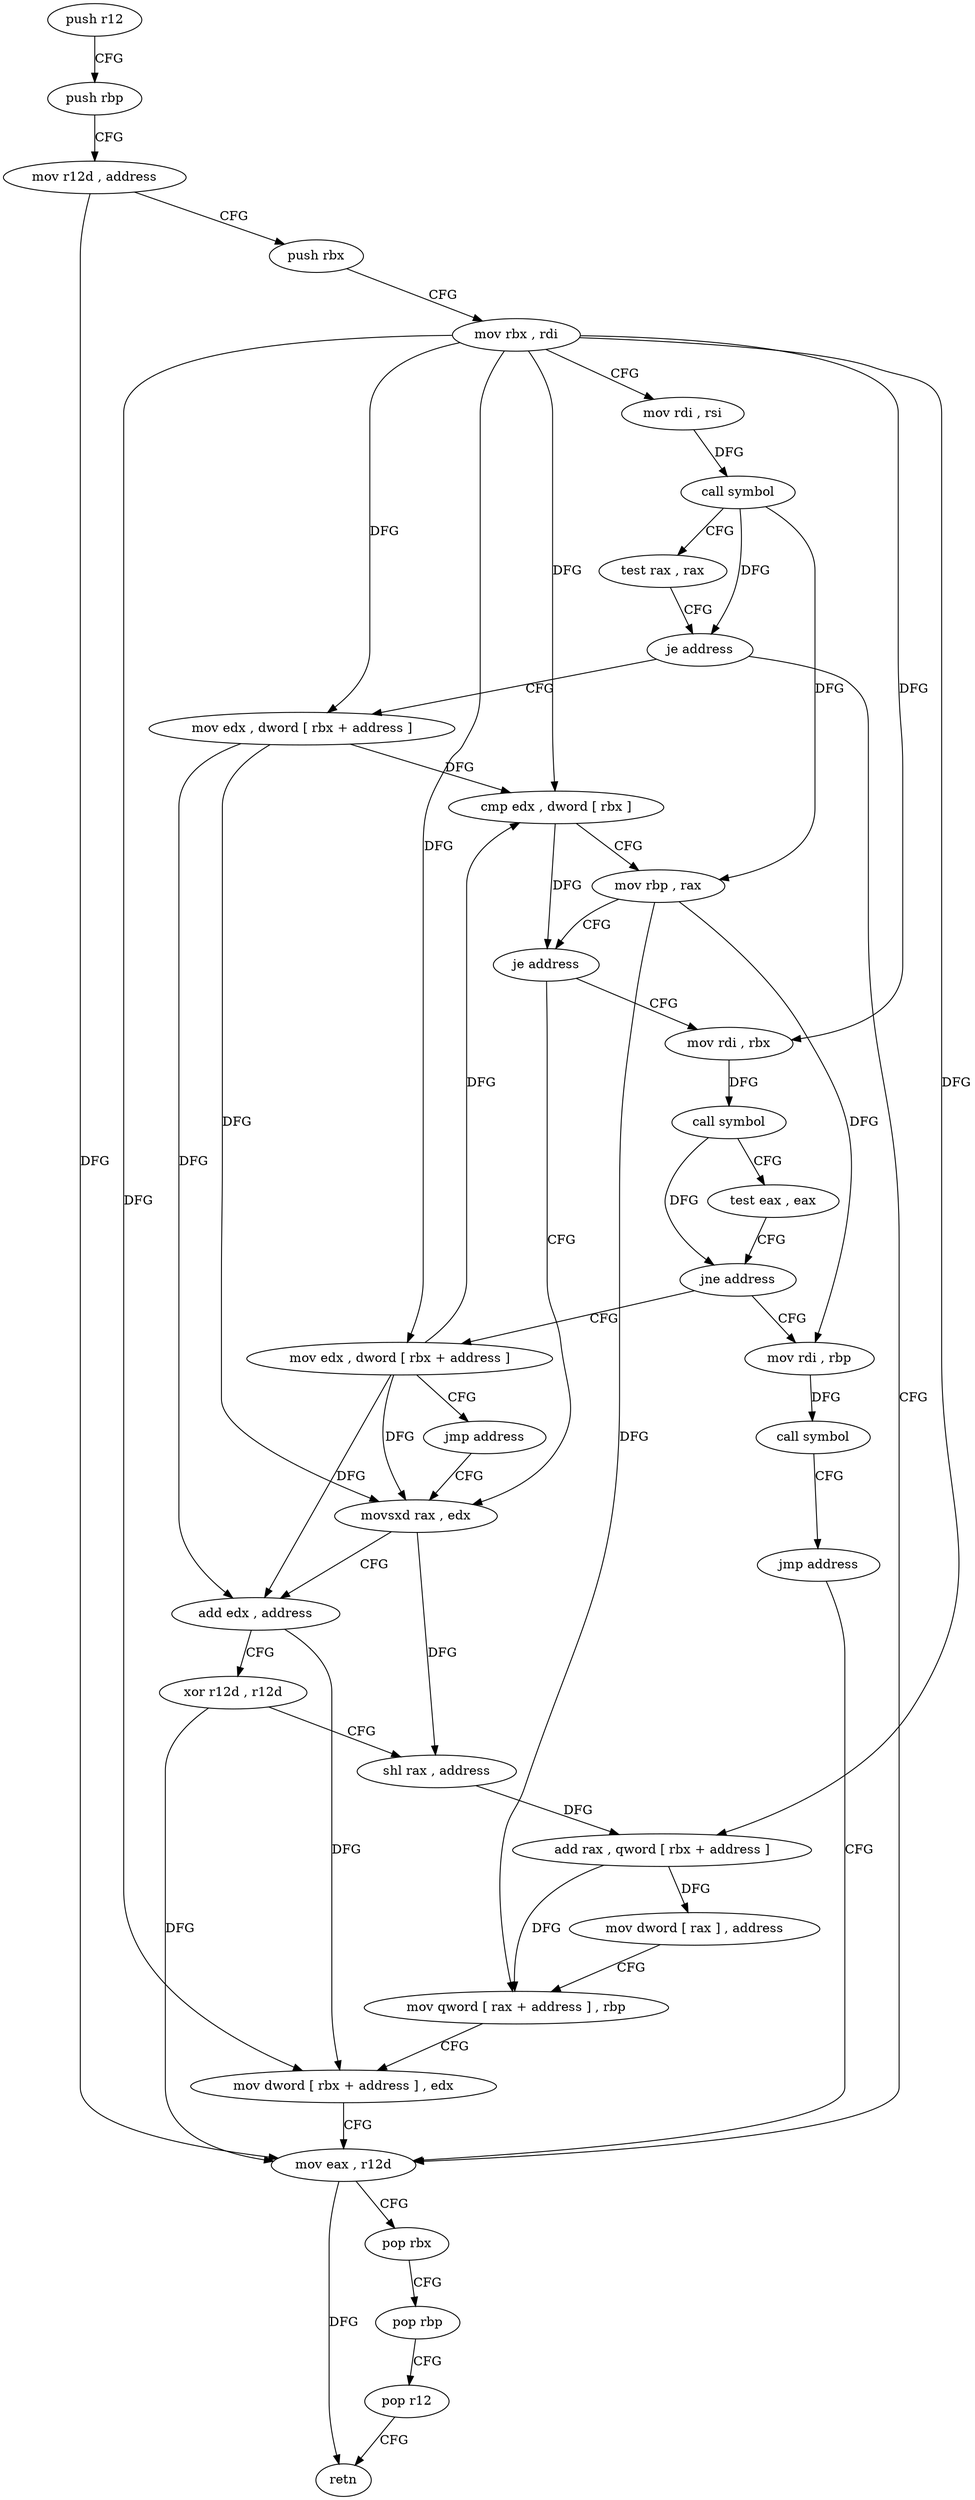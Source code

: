digraph "func" {
"208208" [label = "push r12" ]
"208210" [label = "push rbp" ]
"208211" [label = "mov r12d , address" ]
"208217" [label = "push rbx" ]
"208218" [label = "mov rbx , rdi" ]
"208221" [label = "mov rdi , rsi" ]
"208224" [label = "call symbol" ]
"208229" [label = "test rax , rax" ]
"208232" [label = "je address" ]
"208274" [label = "mov eax , r12d" ]
"208234" [label = "mov edx , dword [ rbx + address ]" ]
"208277" [label = "pop rbx" ]
"208278" [label = "pop rbp" ]
"208279" [label = "pop r12" ]
"208281" [label = "retn" ]
"208237" [label = "cmp edx , dword [ rbx ]" ]
"208239" [label = "mov rbp , rax" ]
"208242" [label = "je address" ]
"208288" [label = "mov rdi , rbx" ]
"208244" [label = "movsxd rax , edx" ]
"208291" [label = "call symbol" ]
"208296" [label = "test eax , eax" ]
"208298" [label = "jne address" ]
"208312" [label = "mov rdi , rbp" ]
"208300" [label = "mov edx , dword [ rbx + address ]" ]
"208247" [label = "add edx , address" ]
"208250" [label = "xor r12d , r12d" ]
"208253" [label = "shl rax , address" ]
"208257" [label = "add rax , qword [ rbx + address ]" ]
"208261" [label = "mov dword [ rax ] , address" ]
"208267" [label = "mov qword [ rax + address ] , rbp" ]
"208271" [label = "mov dword [ rbx + address ] , edx" ]
"208315" [label = "call symbol" ]
"208320" [label = "jmp address" ]
"208303" [label = "jmp address" ]
"208208" -> "208210" [ label = "CFG" ]
"208210" -> "208211" [ label = "CFG" ]
"208211" -> "208217" [ label = "CFG" ]
"208211" -> "208274" [ label = "DFG" ]
"208217" -> "208218" [ label = "CFG" ]
"208218" -> "208221" [ label = "CFG" ]
"208218" -> "208234" [ label = "DFG" ]
"208218" -> "208237" [ label = "DFG" ]
"208218" -> "208288" [ label = "DFG" ]
"208218" -> "208257" [ label = "DFG" ]
"208218" -> "208271" [ label = "DFG" ]
"208218" -> "208300" [ label = "DFG" ]
"208221" -> "208224" [ label = "DFG" ]
"208224" -> "208229" [ label = "CFG" ]
"208224" -> "208232" [ label = "DFG" ]
"208224" -> "208239" [ label = "DFG" ]
"208229" -> "208232" [ label = "CFG" ]
"208232" -> "208274" [ label = "CFG" ]
"208232" -> "208234" [ label = "CFG" ]
"208274" -> "208277" [ label = "CFG" ]
"208274" -> "208281" [ label = "DFG" ]
"208234" -> "208237" [ label = "DFG" ]
"208234" -> "208244" [ label = "DFG" ]
"208234" -> "208247" [ label = "DFG" ]
"208277" -> "208278" [ label = "CFG" ]
"208278" -> "208279" [ label = "CFG" ]
"208279" -> "208281" [ label = "CFG" ]
"208237" -> "208239" [ label = "CFG" ]
"208237" -> "208242" [ label = "DFG" ]
"208239" -> "208242" [ label = "CFG" ]
"208239" -> "208267" [ label = "DFG" ]
"208239" -> "208312" [ label = "DFG" ]
"208242" -> "208288" [ label = "CFG" ]
"208242" -> "208244" [ label = "CFG" ]
"208288" -> "208291" [ label = "DFG" ]
"208244" -> "208247" [ label = "CFG" ]
"208244" -> "208253" [ label = "DFG" ]
"208291" -> "208296" [ label = "CFG" ]
"208291" -> "208298" [ label = "DFG" ]
"208296" -> "208298" [ label = "CFG" ]
"208298" -> "208312" [ label = "CFG" ]
"208298" -> "208300" [ label = "CFG" ]
"208312" -> "208315" [ label = "DFG" ]
"208300" -> "208303" [ label = "CFG" ]
"208300" -> "208244" [ label = "DFG" ]
"208300" -> "208247" [ label = "DFG" ]
"208300" -> "208237" [ label = "DFG" ]
"208247" -> "208250" [ label = "CFG" ]
"208247" -> "208271" [ label = "DFG" ]
"208250" -> "208253" [ label = "CFG" ]
"208250" -> "208274" [ label = "DFG" ]
"208253" -> "208257" [ label = "DFG" ]
"208257" -> "208261" [ label = "DFG" ]
"208257" -> "208267" [ label = "DFG" ]
"208261" -> "208267" [ label = "CFG" ]
"208267" -> "208271" [ label = "CFG" ]
"208271" -> "208274" [ label = "CFG" ]
"208315" -> "208320" [ label = "CFG" ]
"208320" -> "208274" [ label = "CFG" ]
"208303" -> "208244" [ label = "CFG" ]
}
